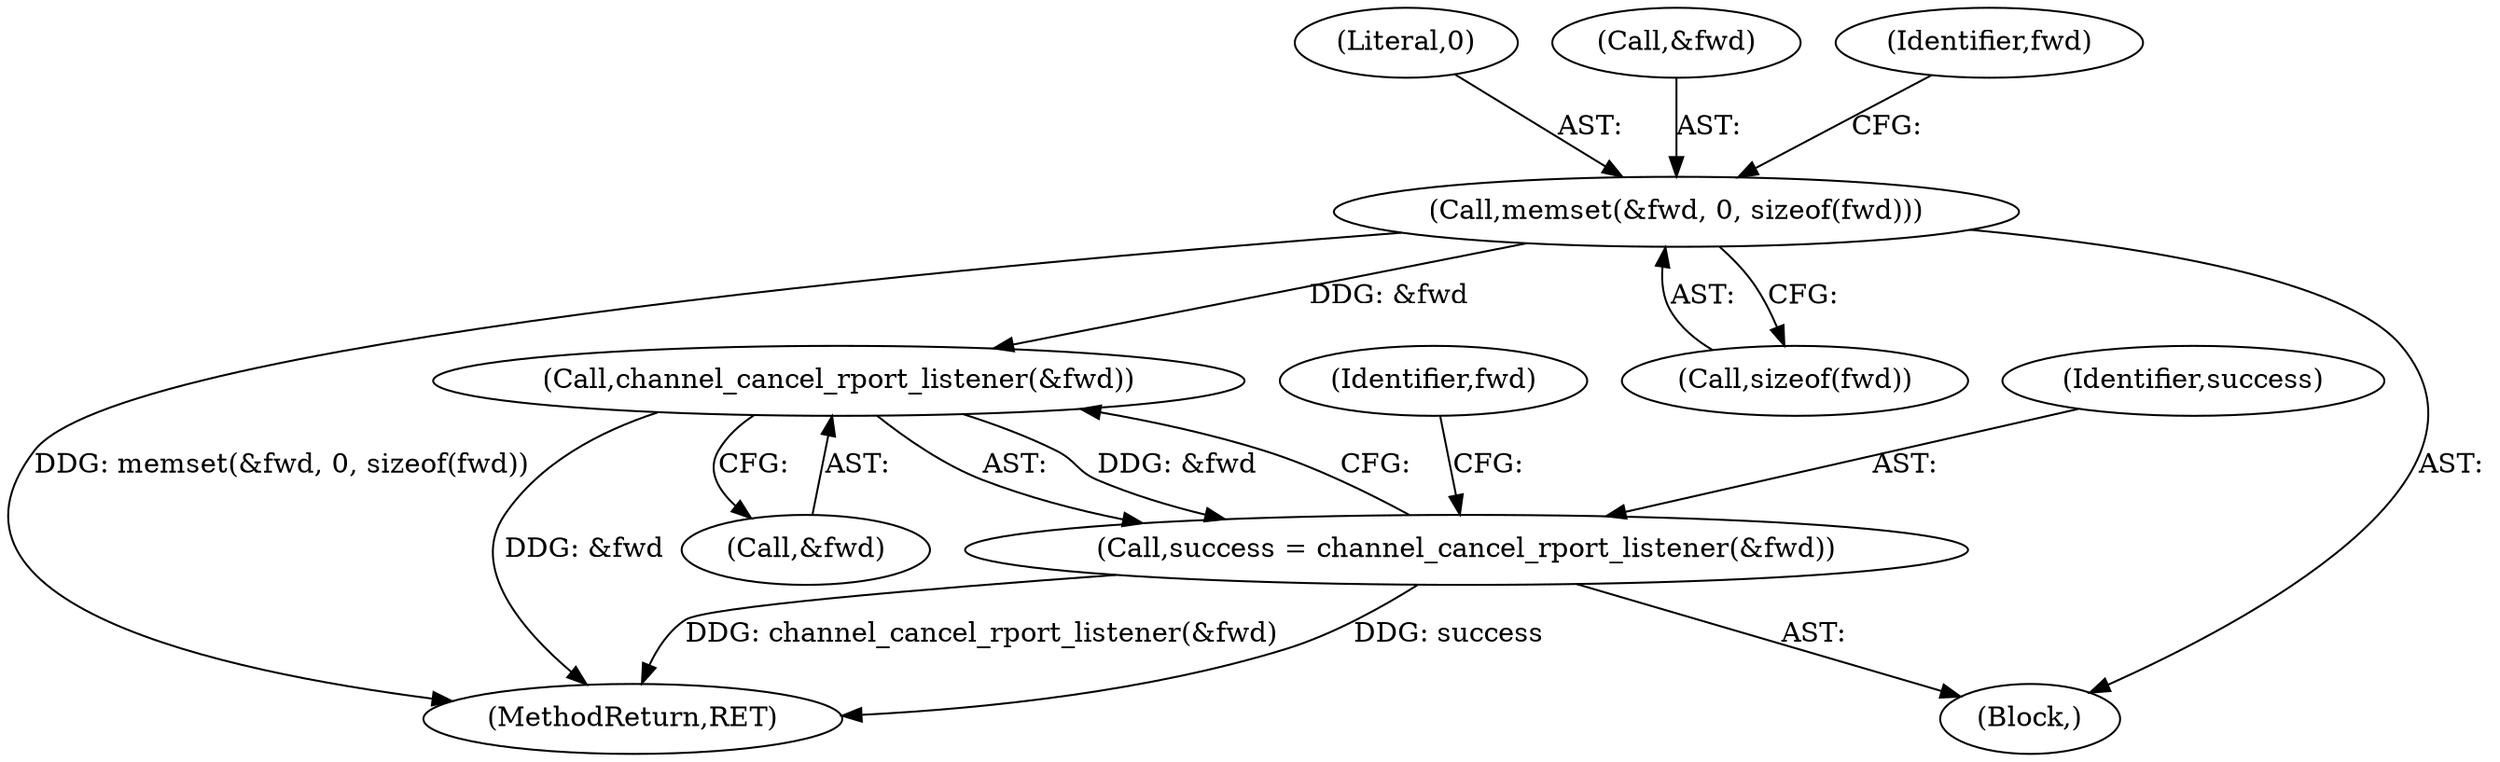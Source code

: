 digraph "0_src_c76fac666ea038753294f2ac94d310f8adece9ce@API" {
"1000395" [label="(Call,memset(&fwd, 0, sizeof(fwd)))"];
"1000415" [label="(Call,channel_cancel_rport_listener(&fwd))"];
"1000413" [label="(Call,success = channel_cancel_rport_listener(&fwd))"];
"1000416" [label="(Call,&fwd)"];
"1000399" [label="(Call,sizeof(fwd))"];
"1000398" [label="(Literal,0)"];
"1000396" [label="(Call,&fwd)"];
"1000403" [label="(Identifier,fwd)"];
"1000477" [label="(MethodReturn,RET)"];
"1000413" [label="(Call,success = channel_cancel_rport_listener(&fwd))"];
"1000393" [label="(Block,)"];
"1000420" [label="(Identifier,fwd)"];
"1000395" [label="(Call,memset(&fwd, 0, sizeof(fwd)))"];
"1000415" [label="(Call,channel_cancel_rport_listener(&fwd))"];
"1000414" [label="(Identifier,success)"];
"1000395" -> "1000393"  [label="AST: "];
"1000395" -> "1000399"  [label="CFG: "];
"1000396" -> "1000395"  [label="AST: "];
"1000398" -> "1000395"  [label="AST: "];
"1000399" -> "1000395"  [label="AST: "];
"1000403" -> "1000395"  [label="CFG: "];
"1000395" -> "1000477"  [label="DDG: memset(&fwd, 0, sizeof(fwd))"];
"1000395" -> "1000415"  [label="DDG: &fwd"];
"1000415" -> "1000413"  [label="AST: "];
"1000415" -> "1000416"  [label="CFG: "];
"1000416" -> "1000415"  [label="AST: "];
"1000413" -> "1000415"  [label="CFG: "];
"1000415" -> "1000477"  [label="DDG: &fwd"];
"1000415" -> "1000413"  [label="DDG: &fwd"];
"1000413" -> "1000393"  [label="AST: "];
"1000414" -> "1000413"  [label="AST: "];
"1000420" -> "1000413"  [label="CFG: "];
"1000413" -> "1000477"  [label="DDG: success"];
"1000413" -> "1000477"  [label="DDG: channel_cancel_rport_listener(&fwd)"];
}
